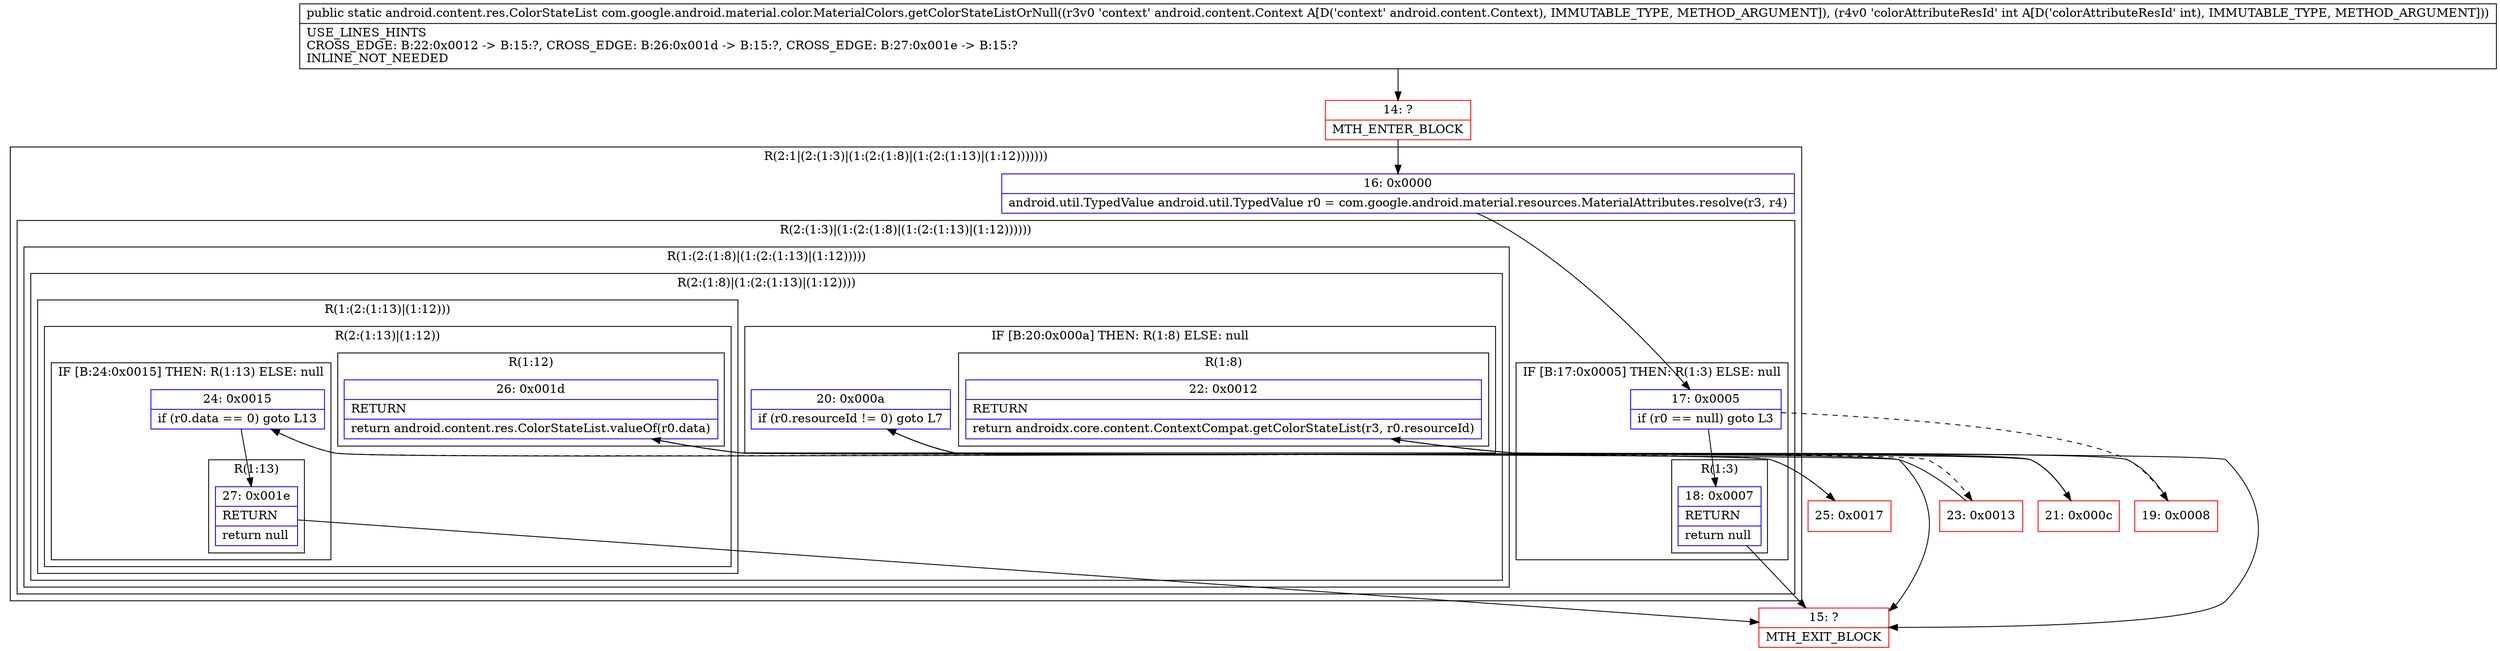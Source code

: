 digraph "CFG forcom.google.android.material.color.MaterialColors.getColorStateListOrNull(Landroid\/content\/Context;I)Landroid\/content\/res\/ColorStateList;" {
subgraph cluster_Region_1717523446 {
label = "R(2:1|(2:(1:3)|(1:(2:(1:8)|(1:(2:(1:13)|(1:12)))))))";
node [shape=record,color=blue];
Node_16 [shape=record,label="{16\:\ 0x0000|android.util.TypedValue android.util.TypedValue r0 = com.google.android.material.resources.MaterialAttributes.resolve(r3, r4)\l}"];
subgraph cluster_Region_79103709 {
label = "R(2:(1:3)|(1:(2:(1:8)|(1:(2:(1:13)|(1:12))))))";
node [shape=record,color=blue];
subgraph cluster_IfRegion_326951138 {
label = "IF [B:17:0x0005] THEN: R(1:3) ELSE: null";
node [shape=record,color=blue];
Node_17 [shape=record,label="{17\:\ 0x0005|if (r0 == null) goto L3\l}"];
subgraph cluster_Region_14064424 {
label = "R(1:3)";
node [shape=record,color=blue];
Node_18 [shape=record,label="{18\:\ 0x0007|RETURN\l|return null\l}"];
}
}
subgraph cluster_Region_264116502 {
label = "R(1:(2:(1:8)|(1:(2:(1:13)|(1:12)))))";
node [shape=record,color=blue];
subgraph cluster_Region_699924327 {
label = "R(2:(1:8)|(1:(2:(1:13)|(1:12))))";
node [shape=record,color=blue];
subgraph cluster_IfRegion_55539047 {
label = "IF [B:20:0x000a] THEN: R(1:8) ELSE: null";
node [shape=record,color=blue];
Node_20 [shape=record,label="{20\:\ 0x000a|if (r0.resourceId != 0) goto L7\l}"];
subgraph cluster_Region_1987882415 {
label = "R(1:8)";
node [shape=record,color=blue];
Node_22 [shape=record,label="{22\:\ 0x0012|RETURN\l|return androidx.core.content.ContextCompat.getColorStateList(r3, r0.resourceId)\l}"];
}
}
subgraph cluster_Region_353011042 {
label = "R(1:(2:(1:13)|(1:12)))";
node [shape=record,color=blue];
subgraph cluster_Region_556876592 {
label = "R(2:(1:13)|(1:12))";
node [shape=record,color=blue];
subgraph cluster_IfRegion_1788907637 {
label = "IF [B:24:0x0015] THEN: R(1:13) ELSE: null";
node [shape=record,color=blue];
Node_24 [shape=record,label="{24\:\ 0x0015|if (r0.data == 0) goto L13\l}"];
subgraph cluster_Region_1580763305 {
label = "R(1:13)";
node [shape=record,color=blue];
Node_27 [shape=record,label="{27\:\ 0x001e|RETURN\l|return null\l}"];
}
}
subgraph cluster_Region_506398259 {
label = "R(1:12)";
node [shape=record,color=blue];
Node_26 [shape=record,label="{26\:\ 0x001d|RETURN\l|return android.content.res.ColorStateList.valueOf(r0.data)\l}"];
}
}
}
}
}
}
}
Node_14 [shape=record,color=red,label="{14\:\ ?|MTH_ENTER_BLOCK\l}"];
Node_15 [shape=record,color=red,label="{15\:\ ?|MTH_EXIT_BLOCK\l}"];
Node_19 [shape=record,color=red,label="{19\:\ 0x0008}"];
Node_21 [shape=record,color=red,label="{21\:\ 0x000c}"];
Node_23 [shape=record,color=red,label="{23\:\ 0x0013}"];
Node_25 [shape=record,color=red,label="{25\:\ 0x0017}"];
MethodNode[shape=record,label="{public static android.content.res.ColorStateList com.google.android.material.color.MaterialColors.getColorStateListOrNull((r3v0 'context' android.content.Context A[D('context' android.content.Context), IMMUTABLE_TYPE, METHOD_ARGUMENT]), (r4v0 'colorAttributeResId' int A[D('colorAttributeResId' int), IMMUTABLE_TYPE, METHOD_ARGUMENT]))  | USE_LINES_HINTS\lCROSS_EDGE: B:22:0x0012 \-\> B:15:?, CROSS_EDGE: B:26:0x001d \-\> B:15:?, CROSS_EDGE: B:27:0x001e \-\> B:15:?\lINLINE_NOT_NEEDED\l}"];
MethodNode -> Node_14;Node_16 -> Node_17;
Node_17 -> Node_18;
Node_17 -> Node_19[style=dashed];
Node_18 -> Node_15;
Node_20 -> Node_21;
Node_20 -> Node_23[style=dashed];
Node_22 -> Node_15;
Node_24 -> Node_25[style=dashed];
Node_24 -> Node_27;
Node_27 -> Node_15;
Node_26 -> Node_15;
Node_14 -> Node_16;
Node_19 -> Node_20;
Node_21 -> Node_22;
Node_23 -> Node_24;
Node_25 -> Node_26;
}

